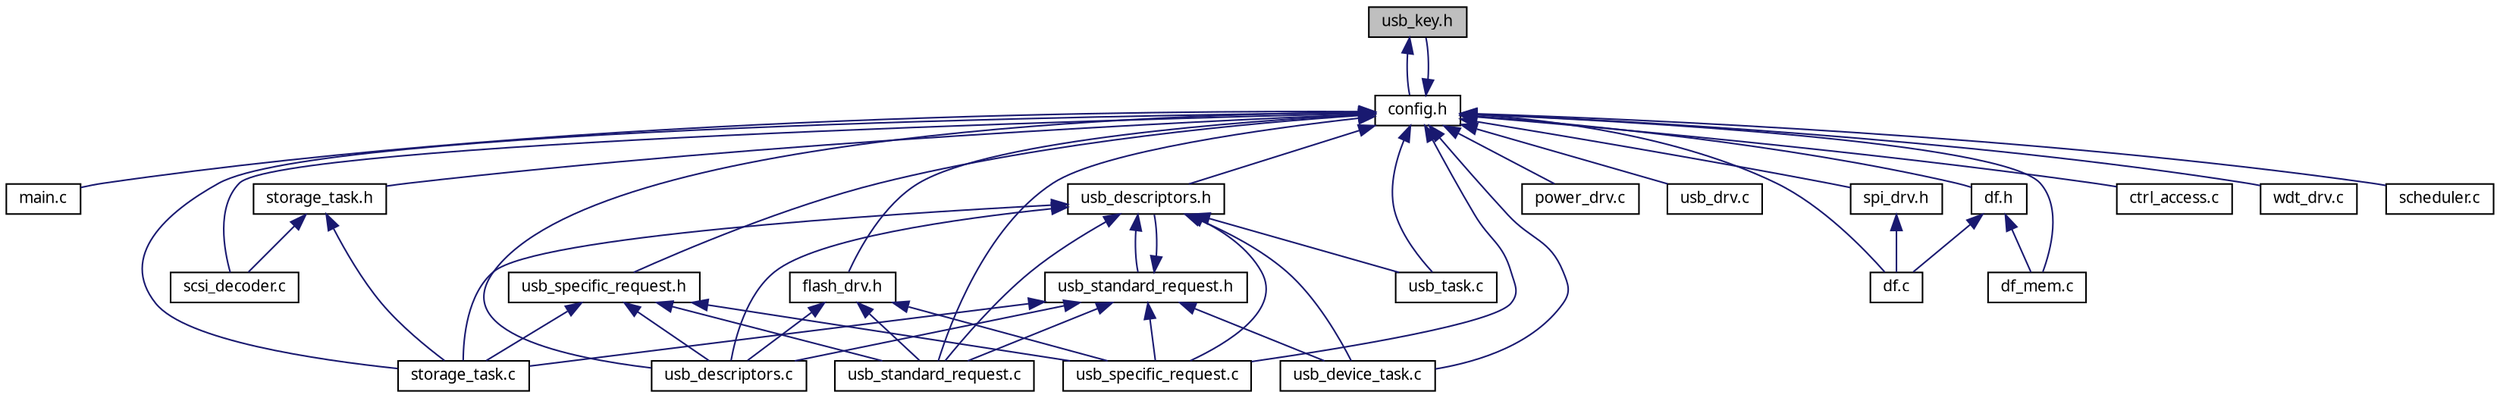 digraph G
{
  edge [fontname="FreeSans.ttf",fontsize=10,labelfontname="FreeSans.ttf",labelfontsize=10];
  node [fontname="FreeSans.ttf",fontsize=10,shape=record];
  Node1 [label="usb_key.h",height=0.2,width=0.4,color="black", fillcolor="grey75", style="filled" fontcolor="black"];
  Node1 -> Node2 [dir=back,color="midnightblue",fontsize=10,style="solid",fontname="FreeSans.ttf"];
  Node2 [label="config.h",height=0.2,width=0.4,color="black", fillcolor="white", style="filled",URL="$a00030.html"];
  Node2 -> Node3 [dir=back,color="midnightblue",fontsize=10,style="solid",fontname="FreeSans.ttf"];
  Node3 [label="main.c",height=0.2,width=0.4,color="black", fillcolor="white", style="filled",URL="$a00041.html"];
  Node2 -> Node4 [dir=back,color="midnightblue",fontsize=10,style="solid",fontname="FreeSans.ttf"];
  Node4 [label="storage_task.c",height=0.2,width=0.4,color="black", fillcolor="white", style="filled",URL="$a00050.html"];
  Node2 -> Node5 [dir=back,color="midnightblue",fontsize=10,style="solid",fontname="FreeSans.ttf"];
  Node5 [label="storage_task.h",height=0.2,width=0.4,color="black", fillcolor="white", style="filled",URL="$a00051.html"];
  Node5 -> Node4 [dir=back,color="midnightblue",fontsize=10,style="solid",fontname="FreeSans.ttf"];
  Node5 -> Node6 [dir=back,color="midnightblue",fontsize=10,style="solid",fontname="FreeSans.ttf"];
  Node6 [label="scsi_decoder.c",height=0.2,width=0.4,color="black", fillcolor="white", style="filled",URL="$a00047.html"];
  Node2 -> Node7 [dir=back,color="midnightblue",fontsize=10,style="solid",fontname="FreeSans.ttf"];
  Node7 [label="usb_descriptors.h",height=0.2,width=0.4,color="black", fillcolor="white", style="filled",URL="$a00055.html"];
  Node7 -> Node4 [dir=back,color="midnightblue",fontsize=10,style="solid",fontname="FreeSans.ttf"];
  Node7 -> Node8 [dir=back,color="midnightblue",fontsize=10,style="solid",fontname="FreeSans.ttf"];
  Node8 [label="usb_descriptors.c",height=0.2,width=0.4,color="black", fillcolor="white", style="filled",URL="$a00054.html"];
  Node7 -> Node9 [dir=back,color="midnightblue",fontsize=10,style="solid",fontname="FreeSans.ttf"];
  Node9 [label="usb_specific_request.c",height=0.2,width=0.4,color="black", fillcolor="white", style="filled",URL="$a00061.html"];
  Node7 -> Node10 [dir=back,color="midnightblue",fontsize=10,style="solid",fontname="FreeSans.ttf"];
  Node10 [label="usb_device_task.c",height=0.2,width=0.4,color="black", fillcolor="white", style="filled",URL="$a00056.html"];
  Node7 -> Node11 [dir=back,color="midnightblue",fontsize=10,style="solid",fontname="FreeSans.ttf"];
  Node11 [label="usb_standard_request.c",height=0.2,width=0.4,color="black", fillcolor="white", style="filled",URL="$a00063.html"];
  Node7 -> Node12 [dir=back,color="midnightblue",fontsize=10,style="solid",fontname="FreeSans.ttf"];
  Node12 [label="usb_standard_request.h",height=0.2,width=0.4,color="black", fillcolor="white", style="filled",URL="$a00064.html"];
  Node12 -> Node7 [dir=back,color="midnightblue",fontsize=10,style="solid",fontname="FreeSans.ttf"];
  Node12 -> Node4 [dir=back,color="midnightblue",fontsize=10,style="solid",fontname="FreeSans.ttf"];
  Node12 -> Node8 [dir=back,color="midnightblue",fontsize=10,style="solid",fontname="FreeSans.ttf"];
  Node12 -> Node9 [dir=back,color="midnightblue",fontsize=10,style="solid",fontname="FreeSans.ttf"];
  Node12 -> Node10 [dir=back,color="midnightblue",fontsize=10,style="solid",fontname="FreeSans.ttf"];
  Node12 -> Node11 [dir=back,color="midnightblue",fontsize=10,style="solid",fontname="FreeSans.ttf"];
  Node7 -> Node13 [dir=back,color="midnightblue",fontsize=10,style="solid",fontname="FreeSans.ttf"];
  Node13 [label="usb_task.c",height=0.2,width=0.4,color="black", fillcolor="white", style="filled",URL="$a00065.html"];
  Node2 -> Node14 [dir=back,color="midnightblue",fontsize=10,style="solid",fontname="FreeSans.ttf"];
  Node14 [label="usb_specific_request.h",height=0.2,width=0.4,color="black", fillcolor="white", style="filled",URL="$a00062.html"];
  Node14 -> Node4 [dir=back,color="midnightblue",fontsize=10,style="solid",fontname="FreeSans.ttf"];
  Node14 -> Node8 [dir=back,color="midnightblue",fontsize=10,style="solid",fontname="FreeSans.ttf"];
  Node14 -> Node9 [dir=back,color="midnightblue",fontsize=10,style="solid",fontname="FreeSans.ttf"];
  Node14 -> Node11 [dir=back,color="midnightblue",fontsize=10,style="solid",fontname="FreeSans.ttf"];
  Node2 -> Node8 [dir=back,color="midnightblue",fontsize=10,style="solid",fontname="FreeSans.ttf"];
  Node2 -> Node9 [dir=back,color="midnightblue",fontsize=10,style="solid",fontname="FreeSans.ttf"];
  Node2 -> Node1 [dir=back,color="midnightblue",fontsize=10,style="solid",fontname="FreeSans.ttf"];
  Node2 -> Node15 [dir=back,color="midnightblue",fontsize=10,style="solid",fontname="FreeSans.ttf"];
  Node15 [label="flash_drv.h",height=0.2,width=0.4,color="black", fillcolor="white", style="filled",URL="$a00039.html"];
  Node15 -> Node8 [dir=back,color="midnightblue",fontsize=10,style="solid",fontname="FreeSans.ttf"];
  Node15 -> Node9 [dir=back,color="midnightblue",fontsize=10,style="solid",fontname="FreeSans.ttf"];
  Node15 -> Node11 [dir=back,color="midnightblue",fontsize=10,style="solid",fontname="FreeSans.ttf"];
  Node2 -> Node16 [dir=back,color="midnightblue",fontsize=10,style="solid",fontname="FreeSans.ttf"];
  Node16 [label="power_drv.c",height=0.2,width=0.4,color="black", fillcolor="white", style="filled",URL="$a00043.html"];
  Node2 -> Node17 [dir=back,color="midnightblue",fontsize=10,style="solid",fontname="FreeSans.ttf"];
  Node17 [label="usb_drv.c",height=0.2,width=0.4,color="black", fillcolor="white", style="filled",URL="$a00058.html"];
  Node2 -> Node18 [dir=back,color="midnightblue",fontsize=10,style="solid",fontname="FreeSans.ttf"];
  Node18 [label="df.c",height=0.2,width=0.4,color="black", fillcolor="white", style="filled",URL="$a00034.html"];
  Node2 -> Node19 [dir=back,color="midnightblue",fontsize=10,style="solid",fontname="FreeSans.ttf"];
  Node19 [label="df.h",height=0.2,width=0.4,color="black", fillcolor="white", style="filled",URL="$a00035.html"];
  Node19 -> Node18 [dir=back,color="midnightblue",fontsize=10,style="solid",fontname="FreeSans.ttf"];
  Node19 -> Node20 [dir=back,color="midnightblue",fontsize=10,style="solid",fontname="FreeSans.ttf"];
  Node20 [label="df_mem.c",height=0.2,width=0.4,color="black", fillcolor="white", style="filled",URL="$a00036.html"];
  Node2 -> Node20 [dir=back,color="midnightblue",fontsize=10,style="solid",fontname="FreeSans.ttf"];
  Node2 -> Node21 [dir=back,color="midnightblue",fontsize=10,style="solid",fontname="FreeSans.ttf"];
  Node21 [label="ctrl_access.c",height=0.2,width=0.4,color="black", fillcolor="white", style="filled",URL="$a00031.html"];
  Node2 -> Node6 [dir=back,color="midnightblue",fontsize=10,style="solid",fontname="FreeSans.ttf"];
  Node2 -> Node10 [dir=back,color="midnightblue",fontsize=10,style="solid",fontname="FreeSans.ttf"];
  Node2 -> Node11 [dir=back,color="midnightblue",fontsize=10,style="solid",fontname="FreeSans.ttf"];
  Node2 -> Node13 [dir=back,color="midnightblue",fontsize=10,style="solid",fontname="FreeSans.ttf"];
  Node2 -> Node22 [dir=back,color="midnightblue",fontsize=10,style="solid",fontname="FreeSans.ttf"];
  Node22 [label="spi_drv.h",height=0.2,width=0.4,color="black", fillcolor="white", style="filled",URL="$a00049.html"];
  Node22 -> Node18 [dir=back,color="midnightblue",fontsize=10,style="solid",fontname="FreeSans.ttf"];
  Node2 -> Node23 [dir=back,color="midnightblue",fontsize=10,style="solid",fontname="FreeSans.ttf"];
  Node23 [label="wdt_drv.c",height=0.2,width=0.4,color="black", fillcolor="white", style="filled",URL="$a00067.html"];
  Node2 -> Node24 [dir=back,color="midnightblue",fontsize=10,style="solid",fontname="FreeSans.ttf"];
  Node24 [label="scheduler.c",height=0.2,width=0.4,color="black", fillcolor="white", style="filled",URL="$a00045.html"];
}
